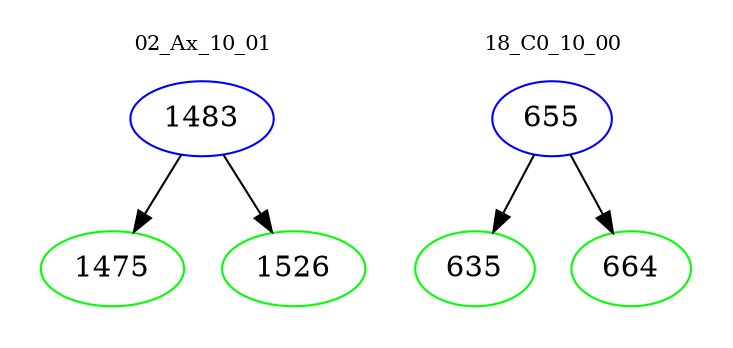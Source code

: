 digraph{
subgraph cluster_0 {
color = white
label = "02_Ax_10_01";
fontsize=10;
T0_1483 [label="1483", color="blue"]
T0_1483 -> T0_1475 [color="black"]
T0_1475 [label="1475", color="green"]
T0_1483 -> T0_1526 [color="black"]
T0_1526 [label="1526", color="green"]
}
subgraph cluster_1 {
color = white
label = "18_C0_10_00";
fontsize=10;
T1_655 [label="655", color="blue"]
T1_655 -> T1_635 [color="black"]
T1_635 [label="635", color="green"]
T1_655 -> T1_664 [color="black"]
T1_664 [label="664", color="green"]
}
}

